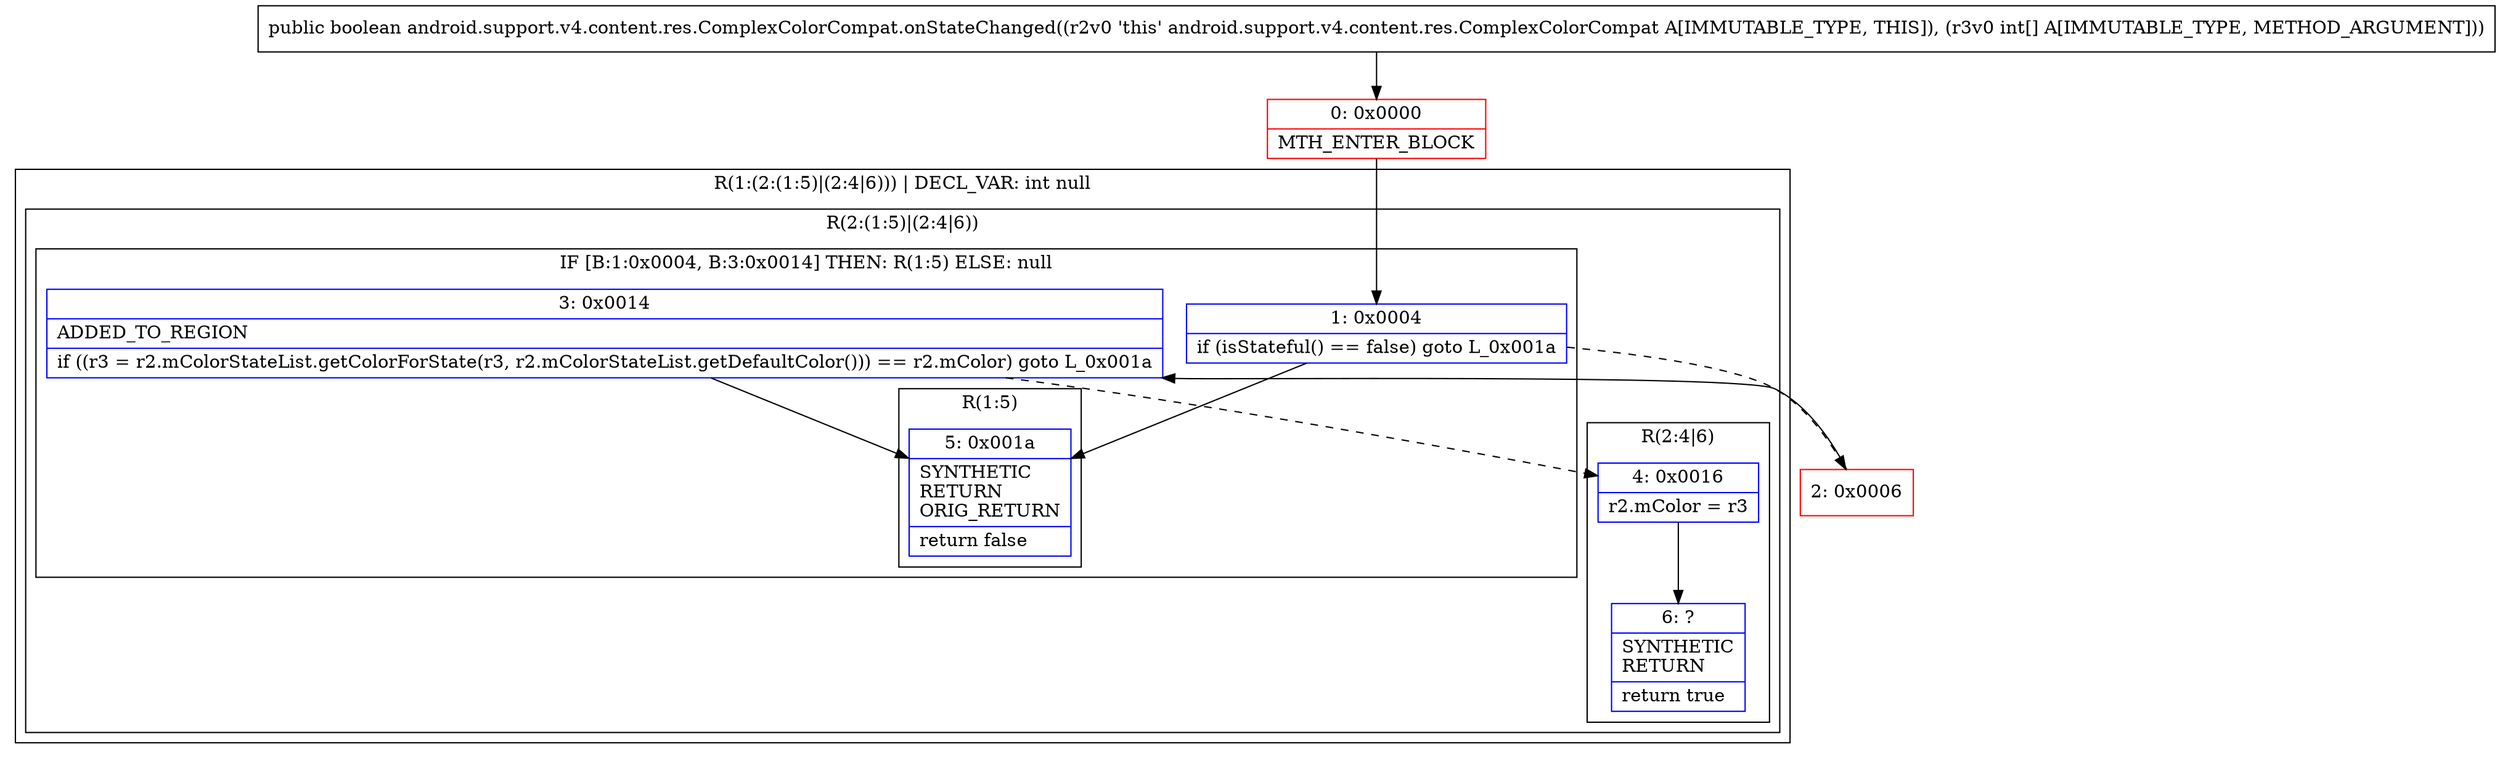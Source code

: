digraph "CFG forandroid.support.v4.content.res.ComplexColorCompat.onStateChanged([I)Z" {
subgraph cluster_Region_1142445549 {
label = "R(1:(2:(1:5)|(2:4|6))) | DECL_VAR: int null\l";
node [shape=record,color=blue];
subgraph cluster_Region_1816296817 {
label = "R(2:(1:5)|(2:4|6))";
node [shape=record,color=blue];
subgraph cluster_IfRegion_1305145686 {
label = "IF [B:1:0x0004, B:3:0x0014] THEN: R(1:5) ELSE: null";
node [shape=record,color=blue];
Node_1 [shape=record,label="{1\:\ 0x0004|if (isStateful() == false) goto L_0x001a\l}"];
Node_3 [shape=record,label="{3\:\ 0x0014|ADDED_TO_REGION\l|if ((r3 = r2.mColorStateList.getColorForState(r3, r2.mColorStateList.getDefaultColor())) == r2.mColor) goto L_0x001a\l}"];
subgraph cluster_Region_1538838672 {
label = "R(1:5)";
node [shape=record,color=blue];
Node_5 [shape=record,label="{5\:\ 0x001a|SYNTHETIC\lRETURN\lORIG_RETURN\l|return false\l}"];
}
}
subgraph cluster_Region_1560887607 {
label = "R(2:4|6)";
node [shape=record,color=blue];
Node_4 [shape=record,label="{4\:\ 0x0016|r2.mColor = r3\l}"];
Node_6 [shape=record,label="{6\:\ ?|SYNTHETIC\lRETURN\l|return true\l}"];
}
}
}
Node_0 [shape=record,color=red,label="{0\:\ 0x0000|MTH_ENTER_BLOCK\l}"];
Node_2 [shape=record,color=red,label="{2\:\ 0x0006}"];
MethodNode[shape=record,label="{public boolean android.support.v4.content.res.ComplexColorCompat.onStateChanged((r2v0 'this' android.support.v4.content.res.ComplexColorCompat A[IMMUTABLE_TYPE, THIS]), (r3v0 int[] A[IMMUTABLE_TYPE, METHOD_ARGUMENT])) }"];
MethodNode -> Node_0;
Node_1 -> Node_2[style=dashed];
Node_1 -> Node_5;
Node_3 -> Node_4[style=dashed];
Node_3 -> Node_5;
Node_4 -> Node_6;
Node_0 -> Node_1;
Node_2 -> Node_3;
}

